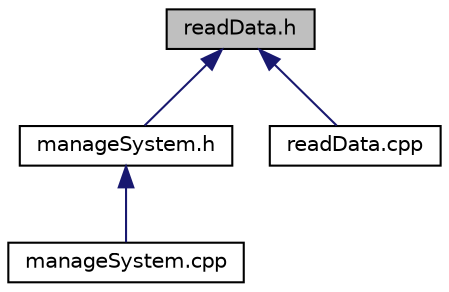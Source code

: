 digraph "readData.h"
{
 // LATEX_PDF_SIZE
  edge [fontname="Helvetica",fontsize="10",labelfontname="Helvetica",labelfontsize="10"];
  node [fontname="Helvetica",fontsize="10",shape=record];
  Node1 [label="readData.h",height=0.2,width=0.4,color="black", fillcolor="grey75", style="filled", fontcolor="black",tooltip="Khai báo các lớp đọc dữ liệu từ file."];
  Node1 -> Node2 [dir="back",color="midnightblue",fontsize="10",style="solid",fontname="Helvetica"];
  Node2 [label="manageSystem.h",height=0.2,width=0.4,color="black", fillcolor="white", style="filled",URL="$manageSystem_8h.html",tooltip="Triển khai lớp UniversitySystem cho hệ thống quản lý sinh viên."];
  Node2 -> Node3 [dir="back",color="midnightblue",fontsize="10",style="solid",fontname="Helvetica"];
  Node3 [label="manageSystem.cpp",height=0.2,width=0.4,color="black", fillcolor="white", style="filled",URL="$manageSystem_8cpp.html",tooltip="Triển khai lớp UniversitySystem cho hệ thống quản lý sinh viên."];
  Node1 -> Node4 [dir="back",color="midnightblue",fontsize="10",style="solid",fontname="Helvetica"];
  Node4 [label="readData.cpp",height=0.2,width=0.4,color="black", fillcolor="white", style="filled",URL="$readData_8cpp.html",tooltip="thực hiện các hàm đọc dữ liệu từ file cho các lớp Faculty, Lecturer và Student."];
}
